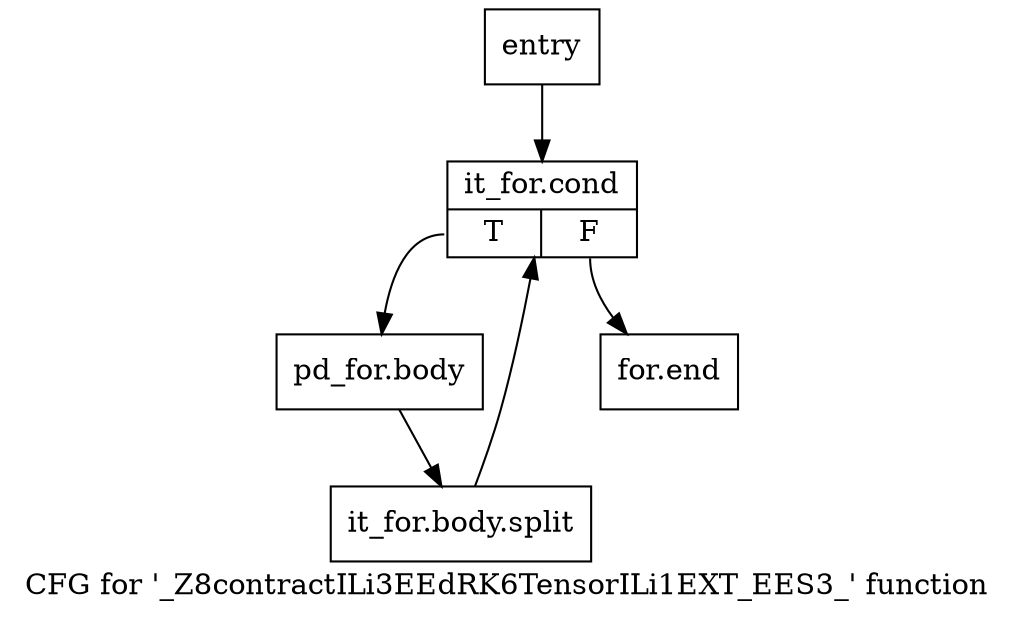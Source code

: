 digraph "CFG for '_Z8contractILi3EEdRK6TensorILi1EXT_EES3_' function" {
	label="CFG for '_Z8contractILi3EEdRK6TensorILi1EXT_EES3_' function";

	Node0x6073340 [shape=record,label="{entry}"];
	Node0x6073340 -> Node0x6073390;
	Node0x6073390 [shape=record,label="{it_for.cond|{<s0>T|<s1>F}}"];
	Node0x6073390:s0 -> Node0x60733e0;
	Node0x6073390:s1 -> Node0x6073430;
	Node0x60733e0 [shape=record,label="{pd_for.body}"];
	Node0x60733e0 -> Node0xa080e50;
	Node0xa080e50 [shape=record,label="{it_for.body.split}"];
	Node0xa080e50 -> Node0x6073390;
	Node0x6073430 [shape=record,label="{for.end}"];
}

